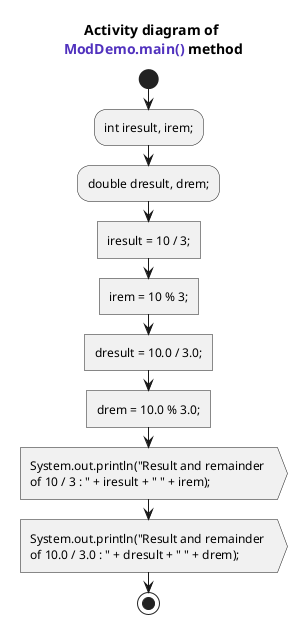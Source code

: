 @startuml
<style>
    Activity {
        FontSize 12
        diamond {
            LineColor yellow
            BackgroundColor burlywood
            FontSize 14
            FontStyle bold
        }
    }
</style>
title Activity diagram of \n<font name=monospace><color #5132be>ModDemo.main()</color></font> method

start

:int iresult, irem;;
:double dresult, drem;;

:iresult = 10 / 3;; <<task>>
:irem = 10 % 3;; <<task>>
:dresult = 10.0 / 3.0;; <<task>>
:drem = 10.0 % 3.0;; <<task>>

:System.out.println("Result and remainder \nof 10 / 3 : " + iresult + " " + irem);; <<output>>
:System.out.println("Result and remainder \nof 10.0 / 3.0 : " + dresult + " " + drem);; <<output>>

stop
@enduml